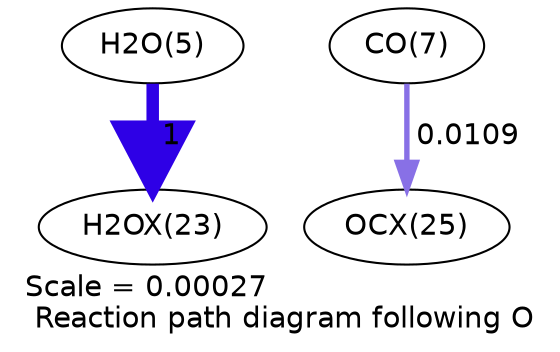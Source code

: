 digraph reaction_paths {
center=1;
s7 -> s26[fontname="Helvetica", penwidth=6, arrowsize=3, color="0.7, 1.5, 0.9"
, label=" 1"];
s9 -> s28[fontname="Helvetica", penwidth=2.59, arrowsize=1.29, color="0.7, 0.511, 0.9"
, label=" 0.0109"];
s7 [ fontname="Helvetica", label="H2O(5)"];
s9 [ fontname="Helvetica", label="CO(7)"];
s26 [ fontname="Helvetica", label="H2OX(23)"];
s28 [ fontname="Helvetica", label="OCX(25)"];
 label = "Scale = 0.00027\l Reaction path diagram following O";
 fontname = "Helvetica";
}
